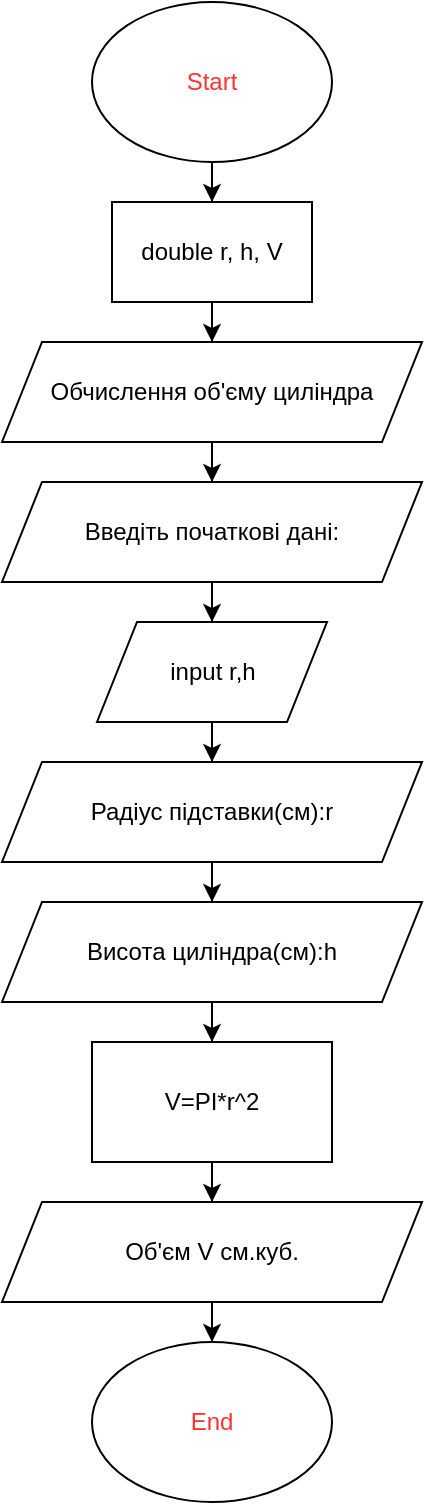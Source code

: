<mxfile version="24.7.17">
  <diagram name="Страница — 1" id="jDI4NHE9SJ6p7VDDYbmN">
    <mxGraphModel dx="1221" dy="717" grid="1" gridSize="10" guides="1" tooltips="1" connect="1" arrows="1" fold="1" page="1" pageScale="1" pageWidth="1169" pageHeight="1654" math="0" shadow="0">
      <root>
        <mxCell id="0" />
        <mxCell id="1" parent="0" />
        <mxCell id="rk-O5JRESqASaMlgdIyO-3" style="edgeStyle=orthogonalEdgeStyle;rounded=0;orthogonalLoop=1;jettySize=auto;html=1;entryX=0.5;entryY=0;entryDx=0;entryDy=0;" edge="1" parent="1" source="rk-O5JRESqASaMlgdIyO-1" target="rk-O5JRESqASaMlgdIyO-2">
          <mxGeometry relative="1" as="geometry" />
        </mxCell>
        <mxCell id="rk-O5JRESqASaMlgdIyO-1" value="&lt;font color=&quot;#ff3333&quot;&gt;Start&lt;/font&gt;" style="ellipse;whiteSpace=wrap;html=1;" vertex="1" parent="1">
          <mxGeometry x="525" y="20" width="120" height="80" as="geometry" />
        </mxCell>
        <mxCell id="rk-O5JRESqASaMlgdIyO-5" style="edgeStyle=orthogonalEdgeStyle;rounded=0;orthogonalLoop=1;jettySize=auto;html=1;entryX=0.5;entryY=0;entryDx=0;entryDy=0;" edge="1" parent="1" source="rk-O5JRESqASaMlgdIyO-2" target="rk-O5JRESqASaMlgdIyO-4">
          <mxGeometry relative="1" as="geometry" />
        </mxCell>
        <mxCell id="rk-O5JRESqASaMlgdIyO-2" value="double r, h, V" style="rounded=0;whiteSpace=wrap;html=1;" vertex="1" parent="1">
          <mxGeometry x="535" y="120" width="100" height="50" as="geometry" />
        </mxCell>
        <mxCell id="rk-O5JRESqASaMlgdIyO-7" style="edgeStyle=orthogonalEdgeStyle;rounded=0;orthogonalLoop=1;jettySize=auto;html=1;" edge="1" parent="1" source="rk-O5JRESqASaMlgdIyO-4" target="rk-O5JRESqASaMlgdIyO-6">
          <mxGeometry relative="1" as="geometry" />
        </mxCell>
        <mxCell id="rk-O5JRESqASaMlgdIyO-4" value="Обчислення об&#39;єму циліндра" style="shape=parallelogram;perimeter=parallelogramPerimeter;whiteSpace=wrap;html=1;fixedSize=1;" vertex="1" parent="1">
          <mxGeometry x="480" y="190" width="210" height="50" as="geometry" />
        </mxCell>
        <mxCell id="rk-O5JRESqASaMlgdIyO-10" style="edgeStyle=orthogonalEdgeStyle;rounded=0;orthogonalLoop=1;jettySize=auto;html=1;" edge="1" parent="1" source="rk-O5JRESqASaMlgdIyO-6" target="rk-O5JRESqASaMlgdIyO-9">
          <mxGeometry relative="1" as="geometry" />
        </mxCell>
        <mxCell id="rk-O5JRESqASaMlgdIyO-6" value="Введіть початкові дані:" style="shape=parallelogram;perimeter=parallelogramPerimeter;whiteSpace=wrap;html=1;fixedSize=1;" vertex="1" parent="1">
          <mxGeometry x="480" y="260" width="210" height="50" as="geometry" />
        </mxCell>
        <mxCell id="rk-O5JRESqASaMlgdIyO-12" style="edgeStyle=orthogonalEdgeStyle;rounded=0;orthogonalLoop=1;jettySize=auto;html=1;entryX=0.5;entryY=0;entryDx=0;entryDy=0;" edge="1" parent="1" source="rk-O5JRESqASaMlgdIyO-9" target="rk-O5JRESqASaMlgdIyO-11">
          <mxGeometry relative="1" as="geometry" />
        </mxCell>
        <mxCell id="rk-O5JRESqASaMlgdIyO-9" value="input r,h" style="shape=parallelogram;perimeter=parallelogramPerimeter;whiteSpace=wrap;html=1;fixedSize=1;" vertex="1" parent="1">
          <mxGeometry x="527.5" y="330" width="115" height="50" as="geometry" />
        </mxCell>
        <mxCell id="rk-O5JRESqASaMlgdIyO-15" style="edgeStyle=orthogonalEdgeStyle;rounded=0;orthogonalLoop=1;jettySize=auto;html=1;" edge="1" parent="1" source="rk-O5JRESqASaMlgdIyO-11" target="rk-O5JRESqASaMlgdIyO-13">
          <mxGeometry relative="1" as="geometry" />
        </mxCell>
        <mxCell id="rk-O5JRESqASaMlgdIyO-11" value="Радіус підставки(см):r" style="shape=parallelogram;perimeter=parallelogramPerimeter;whiteSpace=wrap;html=1;fixedSize=1;" vertex="1" parent="1">
          <mxGeometry x="480" y="400" width="210" height="50" as="geometry" />
        </mxCell>
        <mxCell id="rk-O5JRESqASaMlgdIyO-17" style="edgeStyle=orthogonalEdgeStyle;rounded=0;orthogonalLoop=1;jettySize=auto;html=1;" edge="1" parent="1" source="rk-O5JRESqASaMlgdIyO-13" target="rk-O5JRESqASaMlgdIyO-16">
          <mxGeometry relative="1" as="geometry" />
        </mxCell>
        <mxCell id="rk-O5JRESqASaMlgdIyO-13" value="Висота циліндра(см):h" style="shape=parallelogram;perimeter=parallelogramPerimeter;whiteSpace=wrap;html=1;fixedSize=1;" vertex="1" parent="1">
          <mxGeometry x="480" y="470" width="210" height="50" as="geometry" />
        </mxCell>
        <mxCell id="rk-O5JRESqASaMlgdIyO-19" style="edgeStyle=orthogonalEdgeStyle;rounded=0;orthogonalLoop=1;jettySize=auto;html=1;" edge="1" parent="1" source="rk-O5JRESqASaMlgdIyO-16" target="rk-O5JRESqASaMlgdIyO-18">
          <mxGeometry relative="1" as="geometry" />
        </mxCell>
        <mxCell id="rk-O5JRESqASaMlgdIyO-16" value="V=PI*r^2" style="rounded=0;whiteSpace=wrap;html=1;" vertex="1" parent="1">
          <mxGeometry x="525" y="540" width="120" height="60" as="geometry" />
        </mxCell>
        <mxCell id="rk-O5JRESqASaMlgdIyO-21" style="edgeStyle=orthogonalEdgeStyle;rounded=0;orthogonalLoop=1;jettySize=auto;html=1;" edge="1" parent="1" source="rk-O5JRESqASaMlgdIyO-18" target="rk-O5JRESqASaMlgdIyO-20">
          <mxGeometry relative="1" as="geometry" />
        </mxCell>
        <mxCell id="rk-O5JRESqASaMlgdIyO-18" value="Об&#39;єм V см.куб." style="shape=parallelogram;perimeter=parallelogramPerimeter;whiteSpace=wrap;html=1;fixedSize=1;" vertex="1" parent="1">
          <mxGeometry x="480" y="620" width="210" height="50" as="geometry" />
        </mxCell>
        <mxCell id="rk-O5JRESqASaMlgdIyO-20" value="&lt;font color=&quot;#ff3333&quot;&gt;End&lt;/font&gt;" style="ellipse;whiteSpace=wrap;html=1;" vertex="1" parent="1">
          <mxGeometry x="525" y="690" width="120" height="80" as="geometry" />
        </mxCell>
      </root>
    </mxGraphModel>
  </diagram>
</mxfile>
